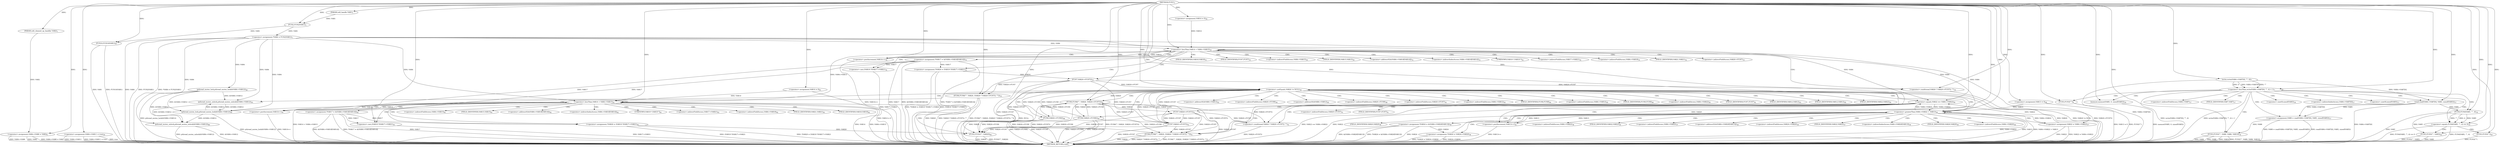 digraph "FUN1" {  
"8" [label = <(METHOD,FUN1)<SUB>1</SUB>> ]
"249" [label = <(METHOD_RETURN,void)<SUB>1</SUB>> ]
"9" [label = <(PARAM,wifi_handle VAR1)<SUB>1</SUB>> ]
"10" [label = <(PARAM,wifi_cleaned_up_handler VAR2)<SUB>1</SUB>> ]
"13" [label = <(&lt;operator&gt;.assignment,*VAR4 = FUN2(VAR1))<SUB>3</SUB>> ]
"18" [label = <(&lt;operator&gt;.assignment,VAR4-&gt;VAR6 = VAR2)<SUB>6</SUB>> ]
"76" [label = <(&lt;operator&gt;.assignment,VAR4-&gt;VAR11 = true)<SUB>25</SUB>> ]
"81" [label = <(pthread_mutex_lock,pthread_mutex_lock(&amp;VAR4-&gt;VAR12))<SUB>26</SUB>> ]
"87" [label = <(&lt;operator&gt;.assignment,VAR13 = 0)<SUB>28</SUB>> ]
"242" [label = <(pthread_mutex_unlock,pthread_mutex_unlock(&amp;VAR4-&gt;VAR12))<SUB>66</SUB>> ]
"247" [label = <(FUN10,FUN10(VAR1))<SUB>67</SUB>> ]
"24" [label = <(&lt;operator&gt;.lessThan,write(VAR4-&gt;VAR7[0], &quot;&quot;, 4) &lt; 1)<SUB>7</SUB>> ]
"96" [label = <(&lt;operator&gt;.lessThan,VAR14 &lt; VAR4-&gt;VAR15)<SUB>30</SUB>> ]
"101" [label = <(&lt;operator&gt;.postIncrement,VAR14++)<SUB>30</SUB>> ]
"132" [label = <(&lt;operator&gt;.greaterThan,VAR4-&gt;VAR22 &gt; VAR13)<SUB>36</SUB>> ]
"214" [label = <(&lt;operator&gt;.lessThan,VAR14 &lt; VAR4-&gt;VAR15)<SUB>61</SUB>> ]
"219" [label = <(&lt;operator&gt;.postIncrement,VAR14++)<SUB>61</SUB>> ]
"15" [label = <(FUN2,FUN2(VAR1))<SUB>3</SUB>> ]
"35" [label = <(FUN3,FUN3(&quot;&quot;))<SUB>9</SUB>> ]
"93" [label = <(&lt;operator&gt;.assignment,VAR14 = 0)<SUB>30</SUB>> ]
"105" [label = <(&lt;operator&gt;.assignment,*VAR17 = &amp;(VAR4-&gt;VAR18[VAR14]))<SUB>31</SUB>> ]
"114" [label = <(&lt;operator&gt;.assignment,*VAR20 = (VAR19 *)VAR17-&gt;VAR21)<SUB>32</SUB>> ]
"121" [label = <(FUN6,FUN6(&quot;&quot;, VAR20, (VAR20 ? VAR20-&gt;FUN7(): &quot;&quot;)))<SUB>33</SUB>> ]
"139" [label = <(&lt;operator&gt;.assignment,VAR22 = VAR4-&gt;VAR22)<SUB>37</SUB>> ]
"145" [label = <(&lt;operator&gt;.assignment,*VAR24 = &amp;(VAR4-&gt;VAR20[VAR13]))<SUB>38</SUB>> ]
"154" [label = <(&lt;operator&gt;.assignment,*VAR20 = VAR24-&gt;VAR20)<SUB>39</SUB>> ]
"211" [label = <(&lt;operator&gt;.assignment,VAR14 = 0)<SUB>61</SUB>> ]
"223" [label = <(&lt;operator&gt;.assignment,*VAR17 = &amp;(VAR4-&gt;VAR18[VAR14]))<SUB>62</SUB>> ]
"232" [label = <(&lt;operator&gt;.assignment,*VAR20 = (VAR19 *)VAR17-&gt;VAR21)<SUB>63</SUB>> ]
"239" [label = <(FUN3,FUN3(&quot;&quot;, VAR20))<SUB>64</SUB>> ]
"25" [label = <(write,write(VAR4-&gt;VAR7[0], &quot;&quot;, 4))<SUB>7</SUB>> ]
"39" [label = <(memset,memset(VAR5, 0, sizeof(VAR5)))<SUB>16</SUB>> ]
"45" [label = <(&lt;operator&gt;.assignment,VAR8 = read(VAR4-&gt;VAR7[0], VAR5, sizeof(VAR5)))<SUB>17</SUB>> ]
"56" [label = <(FUN3,FUN3(&quot;&quot;, VAR9, VAR8, VAR10))<SUB>18</SUB>> ]
"160" [label = <(&lt;operator&gt;.notEquals,VAR20 != NULL)<SUB>40</SUB>> ]
"62" [label = <(&lt;operator&gt;.equals,FUN4(VAR5, &quot;&quot;, 4) == 0)<SUB>19</SUB>> ]
"116" [label = <(&lt;operator&gt;.cast,(VAR19 *)VAR17-&gt;VAR21)<SUB>32</SUB>> ]
"124" [label = <(&lt;operator&gt;.conditional,VAR20 ? VAR20-&gt;FUN7(): &quot;&quot;)<SUB>33</SUB>> ]
"164" [label = <(FUN6,FUN6(&quot;&quot;, VAR20, VAR20-&gt;FUN7()))<SUB>41</SUB>> ]
"171" [label = <(pthread_mutex_unlock,pthread_mutex_unlock(&amp;VAR4-&gt;VAR12))<SUB>43</SUB>> ]
"176" [label = <(FUN8,VAR20-&gt;FUN8())<SUB>44</SUB>> ]
"180" [label = <(pthread_mutex_lock,pthread_mutex_lock(&amp;VAR4-&gt;VAR12))<SUB>45</SUB>> ]
"185" [label = <(FUN9,VAR20-&gt;FUN9())<SUB>49</SUB>> ]
"234" [label = <(&lt;operator&gt;.cast,(VAR19 *)VAR17-&gt;VAR21)<SUB>63</SUB>> ]
"47" [label = <(read,read(VAR4-&gt;VAR7[0], VAR5, sizeof(VAR5)))<SUB>17</SUB>> ]
"69" [label = <(FUN3,FUN3(&quot;&quot;))<SUB>20</SUB>> ]
"126" [label = <(FUN7,VAR20-&gt;FUN7())<SUB>33</SUB>> ]
"190" [label = <(&lt;operator&gt;.equals,VAR22 == VAR4-&gt;VAR22)<SUB>50</SUB>> ]
"63" [label = <(FUN4,FUN4(VAR5, &quot;&quot;, 4))<SUB>19</SUB>> ]
"73" [label = <(FUN5,FUN5(&quot;&quot;, VAR5))<SUB>22</SUB>> ]
"167" [label = <(FUN7,VAR20-&gt;FUN7())<SUB>41</SUB>> ]
"196" [label = <(FUN6,FUN6(&quot;&quot;, VAR20, (VAR20 ? VAR20-&gt;FUN7(): &quot;&quot;)))<SUB>51</SUB>> ]
"206" [label = <(&lt;operator&gt;.postIncrement,VAR13++)<SUB>52</SUB>> ]
"199" [label = <(&lt;operator&gt;.conditional,VAR20 ? VAR20-&gt;FUN7(): &quot;&quot;)<SUB>51</SUB>> ]
"201" [label = <(FUN7,VAR20-&gt;FUN7())<SUB>51</SUB>> ]
"98" [label = <(&lt;operator&gt;.indirectFieldAccess,VAR4-&gt;VAR15)<SUB>30</SUB>> ]
"133" [label = <(&lt;operator&gt;.indirectFieldAccess,VAR4-&gt;VAR22)<SUB>36</SUB>> ]
"216" [label = <(&lt;operator&gt;.indirectFieldAccess,VAR4-&gt;VAR15)<SUB>61</SUB>> ]
"100" [label = <(FIELD_IDENTIFIER,VAR15,VAR15)<SUB>30</SUB>> ]
"107" [label = <(&lt;operator&gt;.addressOf,&amp;(VAR4-&gt;VAR18[VAR14]))<SUB>31</SUB>> ]
"135" [label = <(FIELD_IDENTIFIER,VAR22,VAR22)<SUB>36</SUB>> ]
"141" [label = <(&lt;operator&gt;.indirectFieldAccess,VAR4-&gt;VAR22)<SUB>37</SUB>> ]
"147" [label = <(&lt;operator&gt;.addressOf,&amp;(VAR4-&gt;VAR20[VAR13]))<SUB>38</SUB>> ]
"156" [label = <(&lt;operator&gt;.indirectFieldAccess,VAR24-&gt;VAR20)<SUB>39</SUB>> ]
"218" [label = <(FIELD_IDENTIFIER,VAR15,VAR15)<SUB>61</SUB>> ]
"225" [label = <(&lt;operator&gt;.addressOf,&amp;(VAR4-&gt;VAR18[VAR14]))<SUB>62</SUB>> ]
"42" [label = <(&lt;operator&gt;.sizeOf,sizeof(VAR5))<SUB>16</SUB>> ]
"108" [label = <(&lt;operator&gt;.indirectIndexAccess,VAR4-&gt;VAR18[VAR14])<SUB>31</SUB>> ]
"117" [label = <(UNKNOWN,VAR19 *,VAR19 *)<SUB>32</SUB>> ]
"118" [label = <(&lt;operator&gt;.indirectFieldAccess,VAR17-&gt;VAR21)<SUB>32</SUB>> ]
"143" [label = <(FIELD_IDENTIFIER,VAR22,VAR22)<SUB>37</SUB>> ]
"148" [label = <(&lt;operator&gt;.indirectIndexAccess,VAR4-&gt;VAR20[VAR13])<SUB>38</SUB>> ]
"158" [label = <(FIELD_IDENTIFIER,VAR20,VAR20)<SUB>39</SUB>> ]
"226" [label = <(&lt;operator&gt;.indirectIndexAccess,VAR4-&gt;VAR18[VAR14])<SUB>62</SUB>> ]
"235" [label = <(UNKNOWN,VAR19 *,VAR19 *)<SUB>63</SUB>> ]
"236" [label = <(&lt;operator&gt;.indirectFieldAccess,VAR17-&gt;VAR21)<SUB>63</SUB>> ]
"48" [label = <(&lt;operator&gt;.indirectIndexAccess,VAR4-&gt;VAR7[0])<SUB>17</SUB>> ]
"54" [label = <(&lt;operator&gt;.sizeOf,sizeof(VAR5))<SUB>17</SUB>> ]
"109" [label = <(&lt;operator&gt;.indirectFieldAccess,VAR4-&gt;VAR18)<SUB>31</SUB>> ]
"120" [label = <(FIELD_IDENTIFIER,VAR21,VAR21)<SUB>32</SUB>> ]
"127" [label = <(&lt;operator&gt;.indirectFieldAccess,VAR20-&gt;FUN7)<SUB>33</SUB>> ]
"149" [label = <(&lt;operator&gt;.indirectFieldAccess,VAR4-&gt;VAR20)<SUB>38</SUB>> ]
"172" [label = <(&lt;operator&gt;.addressOf,&amp;VAR4-&gt;VAR12)<SUB>43</SUB>> ]
"177" [label = <(&lt;operator&gt;.indirectFieldAccess,VAR20-&gt;FUN8)<SUB>44</SUB>> ]
"181" [label = <(&lt;operator&gt;.addressOf,&amp;VAR4-&gt;VAR12)<SUB>45</SUB>> ]
"186" [label = <(&lt;operator&gt;.indirectFieldAccess,VAR20-&gt;FUN9)<SUB>49</SUB>> ]
"227" [label = <(&lt;operator&gt;.indirectFieldAccess,VAR4-&gt;VAR18)<SUB>62</SUB>> ]
"238" [label = <(FIELD_IDENTIFIER,VAR21,VAR21)<SUB>63</SUB>> ]
"49" [label = <(&lt;operator&gt;.indirectFieldAccess,VAR4-&gt;VAR7)<SUB>17</SUB>> ]
"111" [label = <(FIELD_IDENTIFIER,VAR18,VAR18)<SUB>31</SUB>> ]
"129" [label = <(FIELD_IDENTIFIER,FUN7,FUN7)<SUB>33</SUB>> ]
"151" [label = <(FIELD_IDENTIFIER,VAR20,VAR20)<SUB>38</SUB>> ]
"168" [label = <(&lt;operator&gt;.indirectFieldAccess,VAR20-&gt;FUN7)<SUB>41</SUB>> ]
"173" [label = <(&lt;operator&gt;.indirectFieldAccess,VAR4-&gt;VAR12)<SUB>43</SUB>> ]
"179" [label = <(FIELD_IDENTIFIER,FUN8,FUN8)<SUB>44</SUB>> ]
"182" [label = <(&lt;operator&gt;.indirectFieldAccess,VAR4-&gt;VAR12)<SUB>45</SUB>> ]
"188" [label = <(FIELD_IDENTIFIER,FUN9,FUN9)<SUB>49</SUB>> ]
"192" [label = <(&lt;operator&gt;.indirectFieldAccess,VAR4-&gt;VAR22)<SUB>50</SUB>> ]
"229" [label = <(FIELD_IDENTIFIER,VAR18,VAR18)<SUB>62</SUB>> ]
"51" [label = <(FIELD_IDENTIFIER,VAR7,VAR7)<SUB>17</SUB>> ]
"170" [label = <(FIELD_IDENTIFIER,FUN7,FUN7)<SUB>41</SUB>> ]
"175" [label = <(FIELD_IDENTIFIER,VAR12,VAR12)<SUB>43</SUB>> ]
"184" [label = <(FIELD_IDENTIFIER,VAR12,VAR12)<SUB>45</SUB>> ]
"194" [label = <(FIELD_IDENTIFIER,VAR22,VAR22)<SUB>50</SUB>> ]
"202" [label = <(&lt;operator&gt;.indirectFieldAccess,VAR20-&gt;FUN7)<SUB>51</SUB>> ]
"204" [label = <(FIELD_IDENTIFIER,FUN7,FUN7)<SUB>51</SUB>> ]
  "13" -> "249"  [ label = "DDG: VAR4"] 
  "13" -> "249"  [ label = "DDG: FUN2(VAR1)"] 
  "13" -> "249"  [ label = "DDG: *VAR4 = FUN2(VAR1)"] 
  "18" -> "249"  [ label = "DDG: VAR4-&gt;VAR6"] 
  "18" -> "249"  [ label = "DDG: VAR2"] 
  "18" -> "249"  [ label = "DDG: VAR4-&gt;VAR6 = VAR2"] 
  "25" -> "249"  [ label = "DDG: VAR4-&gt;VAR7[0]"] 
  "24" -> "249"  [ label = "DDG: write(VAR4-&gt;VAR7[0], &quot;&quot;, 4)"] 
  "24" -> "249"  [ label = "DDG: write(VAR4-&gt;VAR7[0], &quot;&quot;, 4) &lt; 1"] 
  "39" -> "249"  [ label = "DDG: memset(VAR5, 0, sizeof(VAR5))"] 
  "47" -> "249"  [ label = "DDG: VAR4-&gt;VAR7[0]"] 
  "45" -> "249"  [ label = "DDG: read(VAR4-&gt;VAR7[0], VAR5, sizeof(VAR5))"] 
  "45" -> "249"  [ label = "DDG: VAR8 = read(VAR4-&gt;VAR7[0], VAR5, sizeof(VAR5))"] 
  "56" -> "249"  [ label = "DDG: VAR8"] 
  "56" -> "249"  [ label = "DDG: VAR10"] 
  "56" -> "249"  [ label = "DDG: FUN3(&quot;&quot;, VAR9, VAR8, VAR10)"] 
  "63" -> "249"  [ label = "DDG: VAR5"] 
  "62" -> "249"  [ label = "DDG: FUN4(VAR5, &quot;&quot;, 4)"] 
  "62" -> "249"  [ label = "DDG: FUN4(VAR5, &quot;&quot;, 4) == 0"] 
  "73" -> "249"  [ label = "DDG: VAR5"] 
  "73" -> "249"  [ label = "DDG: FUN5(&quot;&quot;, VAR5)"] 
  "69" -> "249"  [ label = "DDG: FUN3(&quot;&quot;)"] 
  "35" -> "249"  [ label = "DDG: FUN3(&quot;&quot;)"] 
  "76" -> "249"  [ label = "DDG: VAR4-&gt;VAR11"] 
  "76" -> "249"  [ label = "DDG: VAR4-&gt;VAR11 = true"] 
  "81" -> "249"  [ label = "DDG: pthread_mutex_lock(&amp;VAR4-&gt;VAR12)"] 
  "87" -> "249"  [ label = "DDG: VAR13 = 0"] 
  "132" -> "249"  [ label = "DDG: VAR4-&gt;VAR22"] 
  "132" -> "249"  [ label = "DDG: VAR13"] 
  "132" -> "249"  [ label = "DDG: VAR4-&gt;VAR22 &gt; VAR13"] 
  "211" -> "249"  [ label = "DDG: VAR14 = 0"] 
  "214" -> "249"  [ label = "DDG: VAR14"] 
  "214" -> "249"  [ label = "DDG: VAR4-&gt;VAR15"] 
  "214" -> "249"  [ label = "DDG: VAR14 &lt; VAR4-&gt;VAR15"] 
  "242" -> "249"  [ label = "DDG: &amp;VAR4-&gt;VAR12"] 
  "242" -> "249"  [ label = "DDG: pthread_mutex_unlock(&amp;VAR4-&gt;VAR12)"] 
  "247" -> "249"  [ label = "DDG: VAR1"] 
  "247" -> "249"  [ label = "DDG: FUN10(VAR1)"] 
  "223" -> "249"  [ label = "DDG: VAR17"] 
  "223" -> "249"  [ label = "DDG: &amp;(VAR4-&gt;VAR18[VAR14])"] 
  "223" -> "249"  [ label = "DDG: *VAR17 = &amp;(VAR4-&gt;VAR18[VAR14])"] 
  "234" -> "249"  [ label = "DDG: VAR17-&gt;VAR21"] 
  "232" -> "249"  [ label = "DDG: (VAR19 *)VAR17-&gt;VAR21"] 
  "232" -> "249"  [ label = "DDG: *VAR20 = (VAR19 *)VAR17-&gt;VAR21"] 
  "239" -> "249"  [ label = "DDG: VAR20"] 
  "239" -> "249"  [ label = "DDG: FUN3(&quot;&quot;, VAR20)"] 
  "219" -> "249"  [ label = "DDG: VAR14++"] 
  "139" -> "249"  [ label = "DDG: VAR22"] 
  "139" -> "249"  [ label = "DDG: VAR22 = VAR4-&gt;VAR22"] 
  "145" -> "249"  [ label = "DDG: VAR24"] 
  "145" -> "249"  [ label = "DDG: &amp;(VAR4-&gt;VAR20[VAR13])"] 
  "145" -> "249"  [ label = "DDG: *VAR24 = &amp;(VAR4-&gt;VAR20[VAR13])"] 
  "154" -> "249"  [ label = "DDG: VAR24-&gt;VAR20"] 
  "154" -> "249"  [ label = "DDG: *VAR20 = VAR24-&gt;VAR20"] 
  "160" -> "249"  [ label = "DDG: VAR20"] 
  "160" -> "249"  [ label = "DDG: VAR20 != NULL"] 
  "164" -> "249"  [ label = "DDG: VAR20"] 
  "167" -> "249"  [ label = "DDG: VAR20-&gt;FUN7"] 
  "164" -> "249"  [ label = "DDG: VAR20-&gt;FUN7()"] 
  "164" -> "249"  [ label = "DDG: FUN6(&quot;&quot;, VAR20, VAR20-&gt;FUN7())"] 
  "176" -> "249"  [ label = "DDG: VAR20-&gt;FUN8"] 
  "176" -> "249"  [ label = "DDG: VAR20-&gt;FUN8()"] 
  "180" -> "249"  [ label = "DDG: pthread_mutex_lock(&amp;VAR4-&gt;VAR12)"] 
  "185" -> "249"  [ label = "DDG: VAR20-&gt;FUN9"] 
  "185" -> "249"  [ label = "DDG: VAR20-&gt;FUN9()"] 
  "190" -> "249"  [ label = "DDG: VAR22"] 
  "190" -> "249"  [ label = "DDG: VAR22 == VAR4-&gt;VAR22"] 
  "196" -> "249"  [ label = "DDG: VAR20"] 
  "201" -> "249"  [ label = "DDG: VAR20-&gt;FUN7"] 
  "199" -> "249"  [ label = "DDG: VAR20-&gt;FUN7()"] 
  "196" -> "249"  [ label = "DDG: VAR20 ? VAR20-&gt;FUN7(): &quot;&quot;"] 
  "196" -> "249"  [ label = "DDG: FUN6(&quot;&quot;, VAR20, (VAR20 ? VAR20-&gt;FUN7(): &quot;&quot;))"] 
  "206" -> "249"  [ label = "DDG: VAR13++"] 
  "105" -> "249"  [ label = "DDG: VAR17"] 
  "105" -> "249"  [ label = "DDG: &amp;(VAR4-&gt;VAR18[VAR14])"] 
  "105" -> "249"  [ label = "DDG: *VAR17 = &amp;(VAR4-&gt;VAR18[VAR14])"] 
  "116" -> "249"  [ label = "DDG: VAR17-&gt;VAR21"] 
  "114" -> "249"  [ label = "DDG: (VAR19 *)VAR17-&gt;VAR21"] 
  "114" -> "249"  [ label = "DDG: *VAR20 = (VAR19 *)VAR17-&gt;VAR21"] 
  "121" -> "249"  [ label = "DDG: VAR20"] 
  "126" -> "249"  [ label = "DDG: VAR20-&gt;FUN7"] 
  "124" -> "249"  [ label = "DDG: VAR20-&gt;FUN7()"] 
  "121" -> "249"  [ label = "DDG: VAR20 ? VAR20-&gt;FUN7(): &quot;&quot;"] 
  "121" -> "249"  [ label = "DDG: FUN6(&quot;&quot;, VAR20, (VAR20 ? VAR20-&gt;FUN7(): &quot;&quot;))"] 
  "101" -> "249"  [ label = "DDG: VAR14++"] 
  "56" -> "249"  [ label = "DDG: VAR9"] 
  "76" -> "249"  [ label = "DDG: true"] 
  "160" -> "249"  [ label = "DDG: NULL"] 
  "8" -> "9"  [ label = "DDG: "] 
  "8" -> "10"  [ label = "DDG: "] 
  "15" -> "13"  [ label = "DDG: VAR1"] 
  "10" -> "18"  [ label = "DDG: VAR2"] 
  "8" -> "18"  [ label = "DDG: "] 
  "8" -> "76"  [ label = "DDG: "] 
  "8" -> "87"  [ label = "DDG: "] 
  "13" -> "81"  [ label = "DDG: VAR4"] 
  "81" -> "242"  [ label = "DDG: &amp;VAR4-&gt;VAR12"] 
  "180" -> "242"  [ label = "DDG: &amp;VAR4-&gt;VAR12"] 
  "13" -> "242"  [ label = "DDG: VAR4"] 
  "171" -> "242"  [ label = "DDG: &amp;VAR4-&gt;VAR12"] 
  "15" -> "247"  [ label = "DDG: VAR1"] 
  "8" -> "247"  [ label = "DDG: "] 
  "9" -> "15"  [ label = "DDG: VAR1"] 
  "8" -> "15"  [ label = "DDG: "] 
  "25" -> "24"  [ label = "DDG: VAR4-&gt;VAR7[0]"] 
  "25" -> "24"  [ label = "DDG: &quot;&quot;"] 
  "25" -> "24"  [ label = "DDG: 4"] 
  "8" -> "24"  [ label = "DDG: "] 
  "8" -> "93"  [ label = "DDG: "] 
  "93" -> "96"  [ label = "DDG: VAR14"] 
  "101" -> "96"  [ label = "DDG: VAR14"] 
  "8" -> "96"  [ label = "DDG: "] 
  "13" -> "96"  [ label = "DDG: VAR4"] 
  "96" -> "101"  [ label = "DDG: VAR14"] 
  "8" -> "101"  [ label = "DDG: "] 
  "105" -> "114"  [ label = "DDG: VAR17"] 
  "13" -> "132"  [ label = "DDG: VAR4"] 
  "190" -> "132"  [ label = "DDG: VAR4-&gt;VAR22"] 
  "87" -> "132"  [ label = "DDG: VAR13"] 
  "206" -> "132"  [ label = "DDG: VAR13"] 
  "8" -> "132"  [ label = "DDG: "] 
  "13" -> "139"  [ label = "DDG: VAR4"] 
  "132" -> "139"  [ label = "DDG: VAR4-&gt;VAR22"] 
  "145" -> "154"  [ label = "DDG: VAR24"] 
  "8" -> "211"  [ label = "DDG: "] 
  "211" -> "214"  [ label = "DDG: VAR14"] 
  "219" -> "214"  [ label = "DDG: VAR14"] 
  "8" -> "214"  [ label = "DDG: "] 
  "13" -> "214"  [ label = "DDG: VAR4"] 
  "96" -> "214"  [ label = "DDG: VAR4-&gt;VAR15"] 
  "214" -> "219"  [ label = "DDG: VAR14"] 
  "8" -> "219"  [ label = "DDG: "] 
  "223" -> "232"  [ label = "DDG: VAR17"] 
  "105" -> "232"  [ label = "DDG: VAR17"] 
  "8" -> "25"  [ label = "DDG: "] 
  "8" -> "35"  [ label = "DDG: "] 
  "47" -> "45"  [ label = "DDG: VAR4-&gt;VAR7[0]"] 
  "47" -> "45"  [ label = "DDG: VAR5"] 
  "8" -> "121"  [ label = "DDG: "] 
  "126" -> "121"  [ label = "DDG: VAR20-&gt;FUN7"] 
  "8" -> "239"  [ label = "DDG: "] 
  "232" -> "239"  [ label = "DDG: VAR20"] 
  "167" -> "239"  [ label = "DDG: VAR20-&gt;FUN7"] 
  "176" -> "239"  [ label = "DDG: VAR20-&gt;FUN8"] 
  "185" -> "239"  [ label = "DDG: VAR20-&gt;FUN9"] 
  "201" -> "239"  [ label = "DDG: VAR20-&gt;FUN7"] 
  "126" -> "239"  [ label = "DDG: VAR20-&gt;FUN7"] 
  "8" -> "39"  [ label = "DDG: "] 
  "8" -> "56"  [ label = "DDG: "] 
  "45" -> "56"  [ label = "DDG: VAR8"] 
  "105" -> "116"  [ label = "DDG: VAR17"] 
  "126" -> "124"  [ label = "DDG: VAR20-&gt;FUN7"] 
  "8" -> "124"  [ label = "DDG: "] 
  "154" -> "160"  [ label = "DDG: VAR20"] 
  "167" -> "160"  [ label = "DDG: VAR20-&gt;FUN7"] 
  "176" -> "160"  [ label = "DDG: VAR20-&gt;FUN8"] 
  "185" -> "160"  [ label = "DDG: VAR20-&gt;FUN9"] 
  "201" -> "160"  [ label = "DDG: VAR20-&gt;FUN7"] 
  "126" -> "160"  [ label = "DDG: VAR20-&gt;FUN7"] 
  "8" -> "160"  [ label = "DDG: "] 
  "223" -> "234"  [ label = "DDG: VAR17"] 
  "105" -> "234"  [ label = "DDG: VAR17"] 
  "25" -> "47"  [ label = "DDG: VAR4-&gt;VAR7[0]"] 
  "8" -> "47"  [ label = "DDG: "] 
  "63" -> "62"  [ label = "DDG: VAR5"] 
  "63" -> "62"  [ label = "DDG: &quot;&quot;"] 
  "63" -> "62"  [ label = "DDG: 4"] 
  "8" -> "62"  [ label = "DDG: "] 
  "114" -> "126"  [ label = "DDG: VAR20"] 
  "8" -> "164"  [ label = "DDG: "] 
  "160" -> "164"  [ label = "DDG: VAR20"] 
  "167" -> "164"  [ label = "DDG: VAR20-&gt;FUN7"] 
  "176" -> "164"  [ label = "DDG: VAR20-&gt;FUN8"] 
  "185" -> "164"  [ label = "DDG: VAR20-&gt;FUN9"] 
  "81" -> "171"  [ label = "DDG: &amp;VAR4-&gt;VAR12"] 
  "180" -> "171"  [ label = "DDG: &amp;VAR4-&gt;VAR12"] 
  "13" -> "171"  [ label = "DDG: VAR4"] 
  "164" -> "176"  [ label = "DDG: VAR20"] 
  "171" -> "180"  [ label = "DDG: &amp;VAR4-&gt;VAR12"] 
  "13" -> "180"  [ label = "DDG: VAR4"] 
  "81" -> "180"  [ label = "DDG: &amp;VAR4-&gt;VAR12"] 
  "164" -> "185"  [ label = "DDG: VAR20"] 
  "47" -> "63"  [ label = "DDG: VAR5"] 
  "8" -> "63"  [ label = "DDG: "] 
  "8" -> "69"  [ label = "DDG: "] 
  "160" -> "167"  [ label = "DDG: VAR20"] 
  "201" -> "167"  [ label = "DDG: VAR20-&gt;FUN7"] 
  "126" -> "167"  [ label = "DDG: VAR20-&gt;FUN7"] 
  "139" -> "190"  [ label = "DDG: VAR22"] 
  "8" -> "190"  [ label = "DDG: "] 
  "13" -> "190"  [ label = "DDG: VAR4"] 
  "132" -> "190"  [ label = "DDG: VAR4-&gt;VAR22"] 
  "8" -> "73"  [ label = "DDG: "] 
  "63" -> "73"  [ label = "DDG: VAR5"] 
  "8" -> "196"  [ label = "DDG: "] 
  "167" -> "196"  [ label = "DDG: VAR20-&gt;FUN7"] 
  "176" -> "196"  [ label = "DDG: VAR20-&gt;FUN8"] 
  "185" -> "196"  [ label = "DDG: VAR20-&gt;FUN9"] 
  "201" -> "196"  [ label = "DDG: VAR20-&gt;FUN7"] 
  "164" -> "196"  [ label = "DDG: VAR20-&gt;FUN7()"] 
  "132" -> "206"  [ label = "DDG: VAR13"] 
  "8" -> "206"  [ label = "DDG: "] 
  "164" -> "199"  [ label = "DDG: VAR20-&gt;FUN7()"] 
  "201" -> "199"  [ label = "DDG: VAR20-&gt;FUN7"] 
  "8" -> "199"  [ label = "DDG: "] 
  "164" -> "201"  [ label = "DDG: VAR20"] 
  "167" -> "201"  [ label = "DDG: VAR20-&gt;FUN7"] 
  "24" -> "42"  [ label = "CDG: "] 
  "24" -> "51"  [ label = "CDG: "] 
  "24" -> "56"  [ label = "CDG: "] 
  "24" -> "35"  [ label = "CDG: "] 
  "24" -> "54"  [ label = "CDG: "] 
  "24" -> "47"  [ label = "CDG: "] 
  "24" -> "48"  [ label = "CDG: "] 
  "24" -> "49"  [ label = "CDG: "] 
  "24" -> "45"  [ label = "CDG: "] 
  "24" -> "63"  [ label = "CDG: "] 
  "24" -> "62"  [ label = "CDG: "] 
  "24" -> "39"  [ label = "CDG: "] 
  "96" -> "107"  [ label = "CDG: "] 
  "96" -> "96"  [ label = "CDG: "] 
  "96" -> "98"  [ label = "CDG: "] 
  "96" -> "120"  [ label = "CDG: "] 
  "96" -> "114"  [ label = "CDG: "] 
  "96" -> "121"  [ label = "CDG: "] 
  "96" -> "101"  [ label = "CDG: "] 
  "96" -> "118"  [ label = "CDG: "] 
  "96" -> "100"  [ label = "CDG: "] 
  "96" -> "108"  [ label = "CDG: "] 
  "96" -> "111"  [ label = "CDG: "] 
  "96" -> "116"  [ label = "CDG: "] 
  "96" -> "105"  [ label = "CDG: "] 
  "96" -> "117"  [ label = "CDG: "] 
  "96" -> "124"  [ label = "CDG: "] 
  "96" -> "109"  [ label = "CDG: "] 
  "96" -> "129"  [ label = "CDG: "] 
  "96" -> "127"  [ label = "CDG: "] 
  "96" -> "126"  [ label = "CDG: "] 
  "132" -> "154"  [ label = "CDG: "] 
  "132" -> "145"  [ label = "CDG: "] 
  "132" -> "149"  [ label = "CDG: "] 
  "132" -> "132"  [ label = "CDG: "] 
  "132" -> "151"  [ label = "CDG: "] 
  "132" -> "148"  [ label = "CDG: "] 
  "132" -> "139"  [ label = "CDG: "] 
  "132" -> "158"  [ label = "CDG: "] 
  "132" -> "160"  [ label = "CDG: "] 
  "132" -> "141"  [ label = "CDG: "] 
  "132" -> "143"  [ label = "CDG: "] 
  "132" -> "147"  [ label = "CDG: "] 
  "132" -> "135"  [ label = "CDG: "] 
  "132" -> "156"  [ label = "CDG: "] 
  "132" -> "133"  [ label = "CDG: "] 
  "214" -> "214"  [ label = "CDG: "] 
  "214" -> "225"  [ label = "CDG: "] 
  "214" -> "232"  [ label = "CDG: "] 
  "214" -> "226"  [ label = "CDG: "] 
  "214" -> "238"  [ label = "CDG: "] 
  "214" -> "223"  [ label = "CDG: "] 
  "214" -> "239"  [ label = "CDG: "] 
  "214" -> "235"  [ label = "CDG: "] 
  "214" -> "236"  [ label = "CDG: "] 
  "214" -> "234"  [ label = "CDG: "] 
  "214" -> "229"  [ label = "CDG: "] 
  "214" -> "216"  [ label = "CDG: "] 
  "214" -> "227"  [ label = "CDG: "] 
  "214" -> "218"  [ label = "CDG: "] 
  "214" -> "219"  [ label = "CDG: "] 
  "160" -> "167"  [ label = "CDG: "] 
  "160" -> "188"  [ label = "CDG: "] 
  "160" -> "192"  [ label = "CDG: "] 
  "160" -> "179"  [ label = "CDG: "] 
  "160" -> "185"  [ label = "CDG: "] 
  "160" -> "168"  [ label = "CDG: "] 
  "160" -> "170"  [ label = "CDG: "] 
  "160" -> "181"  [ label = "CDG: "] 
  "160" -> "190"  [ label = "CDG: "] 
  "160" -> "184"  [ label = "CDG: "] 
  "160" -> "173"  [ label = "CDG: "] 
  "160" -> "194"  [ label = "CDG: "] 
  "160" -> "182"  [ label = "CDG: "] 
  "160" -> "164"  [ label = "CDG: "] 
  "160" -> "186"  [ label = "CDG: "] 
  "160" -> "180"  [ label = "CDG: "] 
  "160" -> "171"  [ label = "CDG: "] 
  "160" -> "176"  [ label = "CDG: "] 
  "160" -> "177"  [ label = "CDG: "] 
  "160" -> "175"  [ label = "CDG: "] 
  "160" -> "172"  [ label = "CDG: "] 
  "62" -> "73"  [ label = "CDG: "] 
  "62" -> "69"  [ label = "CDG: "] 
  "190" -> "196"  [ label = "CDG: "] 
  "190" -> "206"  [ label = "CDG: "] 
  "190" -> "199"  [ label = "CDG: "] 
  "190" -> "204"  [ label = "CDG: "] 
  "190" -> "202"  [ label = "CDG: "] 
  "190" -> "201"  [ label = "CDG: "] 
}
